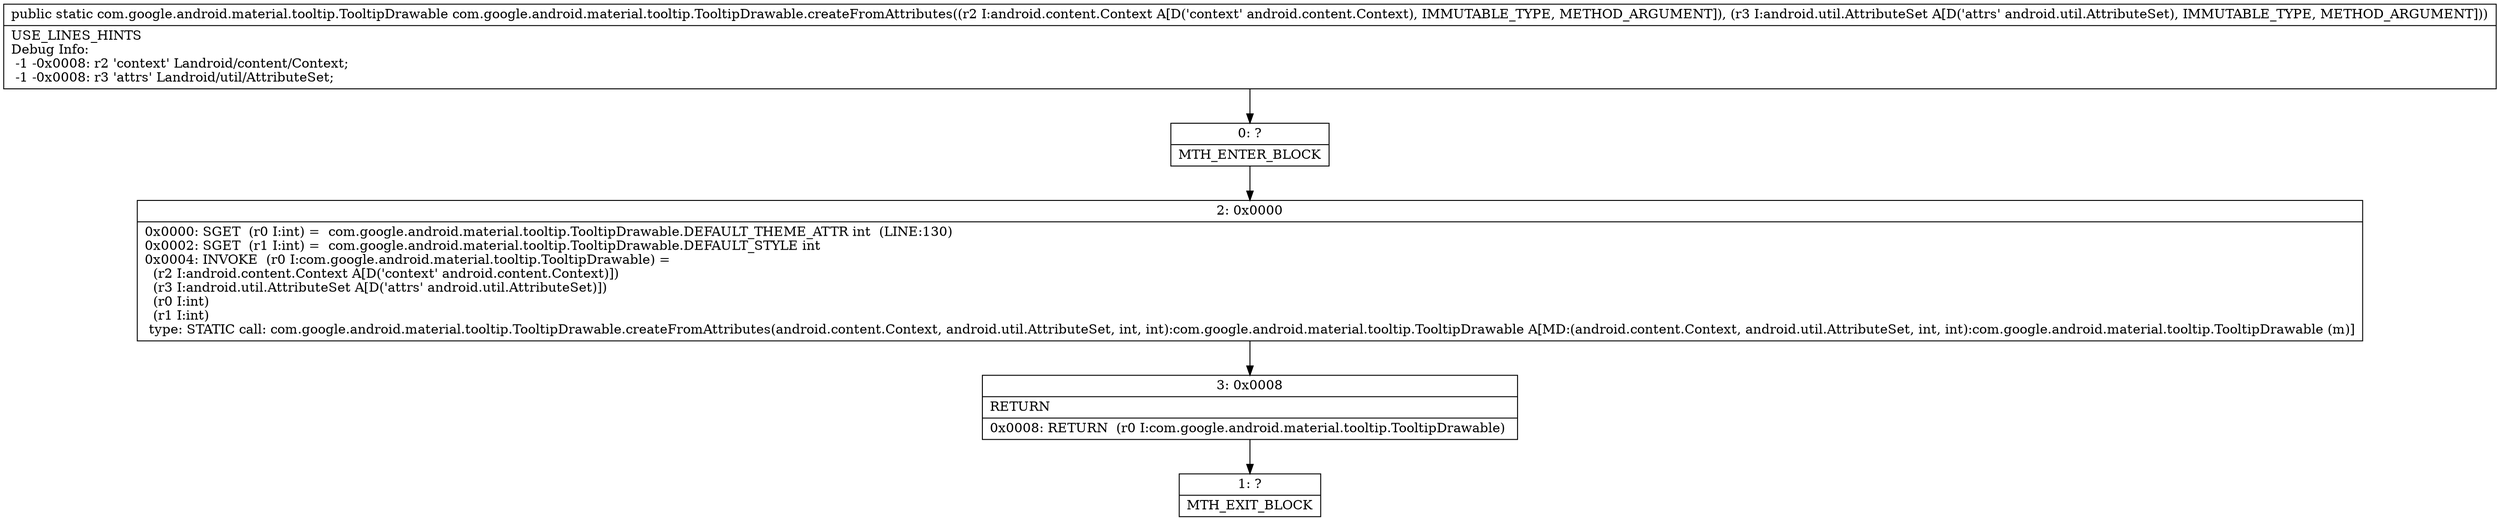 digraph "CFG forcom.google.android.material.tooltip.TooltipDrawable.createFromAttributes(Landroid\/content\/Context;Landroid\/util\/AttributeSet;)Lcom\/google\/android\/material\/tooltip\/TooltipDrawable;" {
Node_0 [shape=record,label="{0\:\ ?|MTH_ENTER_BLOCK\l}"];
Node_2 [shape=record,label="{2\:\ 0x0000|0x0000: SGET  (r0 I:int) =  com.google.android.material.tooltip.TooltipDrawable.DEFAULT_THEME_ATTR int  (LINE:130)\l0x0002: SGET  (r1 I:int) =  com.google.android.material.tooltip.TooltipDrawable.DEFAULT_STYLE int \l0x0004: INVOKE  (r0 I:com.google.android.material.tooltip.TooltipDrawable) = \l  (r2 I:android.content.Context A[D('context' android.content.Context)])\l  (r3 I:android.util.AttributeSet A[D('attrs' android.util.AttributeSet)])\l  (r0 I:int)\l  (r1 I:int)\l type: STATIC call: com.google.android.material.tooltip.TooltipDrawable.createFromAttributes(android.content.Context, android.util.AttributeSet, int, int):com.google.android.material.tooltip.TooltipDrawable A[MD:(android.content.Context, android.util.AttributeSet, int, int):com.google.android.material.tooltip.TooltipDrawable (m)]\l}"];
Node_3 [shape=record,label="{3\:\ 0x0008|RETURN\l|0x0008: RETURN  (r0 I:com.google.android.material.tooltip.TooltipDrawable) \l}"];
Node_1 [shape=record,label="{1\:\ ?|MTH_EXIT_BLOCK\l}"];
MethodNode[shape=record,label="{public static com.google.android.material.tooltip.TooltipDrawable com.google.android.material.tooltip.TooltipDrawable.createFromAttributes((r2 I:android.content.Context A[D('context' android.content.Context), IMMUTABLE_TYPE, METHOD_ARGUMENT]), (r3 I:android.util.AttributeSet A[D('attrs' android.util.AttributeSet), IMMUTABLE_TYPE, METHOD_ARGUMENT]))  | USE_LINES_HINTS\lDebug Info:\l  \-1 \-0x0008: r2 'context' Landroid\/content\/Context;\l  \-1 \-0x0008: r3 'attrs' Landroid\/util\/AttributeSet;\l}"];
MethodNode -> Node_0;Node_0 -> Node_2;
Node_2 -> Node_3;
Node_3 -> Node_1;
}


